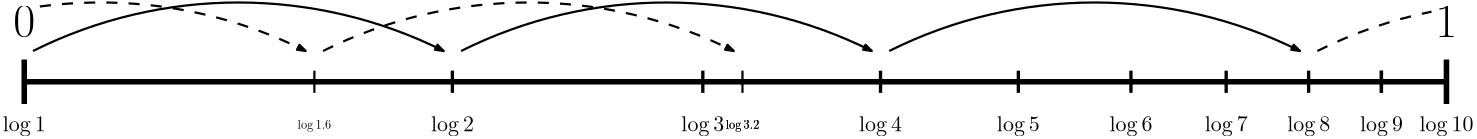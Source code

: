 <?xml version="1.0"?>
<!DOCTYPE ipe SYSTEM "ipe.dtd">
<ipe version="70206" creator="Ipe 7.2.7">
<info created="D:20180718124012" modified="D:20180824140507"/>
<ipestyle name="basic">
<symbol name="arrow/arc(spx)">
<path stroke="sym-stroke" fill="sym-stroke" pen="sym-pen">
0 0 m
-1 0.333 l
-1 -0.333 l
h
</path>
</symbol>
<symbol name="arrow/farc(spx)">
<path stroke="sym-stroke" fill="white" pen="sym-pen">
0 0 m
-1 0.333 l
-1 -0.333 l
h
</path>
</symbol>
<symbol name="arrow/ptarc(spx)">
<path stroke="sym-stroke" fill="sym-stroke" pen="sym-pen">
0 0 m
-1 0.333 l
-0.8 0 l
-1 -0.333 l
h
</path>
</symbol>
<symbol name="arrow/fptarc(spx)">
<path stroke="sym-stroke" fill="white" pen="sym-pen">
0 0 m
-1 0.333 l
-0.8 0 l
-1 -0.333 l
h
</path>
</symbol>
<symbol name="mark/circle(sx)" transformations="translations">
<path fill="sym-stroke">
0.6 0 0 0.6 0 0 e
0.4 0 0 0.4 0 0 e
</path>
</symbol>
<symbol name="mark/disk(sx)" transformations="translations">
<path fill="sym-stroke">
0.6 0 0 0.6 0 0 e
</path>
</symbol>
<symbol name="mark/fdisk(sfx)" transformations="translations">
<group>
<path fill="sym-fill">
0.5 0 0 0.5 0 0 e
</path>
<path fill="sym-stroke" fillrule="eofill">
0.6 0 0 0.6 0 0 e
0.4 0 0 0.4 0 0 e
</path>
</group>
</symbol>
<symbol name="mark/box(sx)" transformations="translations">
<path fill="sym-stroke" fillrule="eofill">
-0.6 -0.6 m
0.6 -0.6 l
0.6 0.6 l
-0.6 0.6 l
h
-0.4 -0.4 m
0.4 -0.4 l
0.4 0.4 l
-0.4 0.4 l
h
</path>
</symbol>
<symbol name="mark/square(sx)" transformations="translations">
<path fill="sym-stroke">
-0.6 -0.6 m
0.6 -0.6 l
0.6 0.6 l
-0.6 0.6 l
h
</path>
</symbol>
<symbol name="mark/fsquare(sfx)" transformations="translations">
<group>
<path fill="sym-fill">
-0.5 -0.5 m
0.5 -0.5 l
0.5 0.5 l
-0.5 0.5 l
h
</path>
<path fill="sym-stroke" fillrule="eofill">
-0.6 -0.6 m
0.6 -0.6 l
0.6 0.6 l
-0.6 0.6 l
h
-0.4 -0.4 m
0.4 -0.4 l
0.4 0.4 l
-0.4 0.4 l
h
</path>
</group>
</symbol>
<symbol name="mark/cross(sx)" transformations="translations">
<group>
<path fill="sym-stroke">
-0.43 -0.57 m
0.57 0.43 l
0.43 0.57 l
-0.57 -0.43 l
h
</path>
<path fill="sym-stroke">
-0.43 0.57 m
0.57 -0.43 l
0.43 -0.57 l
-0.57 0.43 l
h
</path>
</group>
</symbol>
<symbol name="arrow/fnormal(spx)">
<path stroke="sym-stroke" fill="white" pen="sym-pen">
0 0 m
-1 0.333 l
-1 -0.333 l
h
</path>
</symbol>
<symbol name="arrow/pointed(spx)">
<path stroke="sym-stroke" fill="sym-stroke" pen="sym-pen">
0 0 m
-1 0.333 l
-0.8 0 l
-1 -0.333 l
h
</path>
</symbol>
<symbol name="arrow/fpointed(spx)">
<path stroke="sym-stroke" fill="white" pen="sym-pen">
0 0 m
-1 0.333 l
-0.8 0 l
-1 -0.333 l
h
</path>
</symbol>
<symbol name="arrow/linear(spx)">
<path stroke="sym-stroke" pen="sym-pen">
-1 0.333 m
0 0 l
-1 -0.333 l
</path>
</symbol>
<symbol name="arrow/fdouble(spx)">
<path stroke="sym-stroke" fill="white" pen="sym-pen">
0 0 m
-1 0.333 l
-1 -0.333 l
h
-1 0 m
-2 0.333 l
-2 -0.333 l
h
</path>
</symbol>
<symbol name="arrow/double(spx)">
<path stroke="sym-stroke" fill="sym-stroke" pen="sym-pen">
0 0 m
-1 0.333 l
-1 -0.333 l
h
-1 0 m
-2 0.333 l
-2 -0.333 l
h
</path>
</symbol>
<pen name="heavier" value="0.8"/>
<pen name="fat" value="1.2"/>
<pen name="ultrafat" value="2"/>
<symbolsize name="large" value="5"/>
<symbolsize name="small" value="2"/>
<symbolsize name="tiny" value="1.1"/>
<arrowsize name="large" value="10"/>
<arrowsize name="small" value="5"/>
<arrowsize name="tiny" value="3"/>
<color name="red" value="1 0 0"/>
<color name="green" value="0 1 0"/>
<color name="blue" value="0 0 1"/>
<color name="yellow" value="1 1 0"/>
<color name="orange" value="1 0.647 0"/>
<color name="gold" value="1 0.843 0"/>
<color name="purple" value="0.627 0.125 0.941"/>
<color name="gray" value="0.745"/>
<color name="brown" value="0.647 0.165 0.165"/>
<color name="navy" value="0 0 0.502"/>
<color name="pink" value="1 0.753 0.796"/>
<color name="seagreen" value="0.18 0.545 0.341"/>
<color name="turquoise" value="0.251 0.878 0.816"/>
<color name="violet" value="0.933 0.51 0.933"/>
<color name="darkblue" value="0 0 0.545"/>
<color name="darkcyan" value="0 0.545 0.545"/>
<color name="darkgray" value="0.663"/>
<color name="darkgreen" value="0 0.392 0"/>
<color name="darkmagenta" value="0.545 0 0.545"/>
<color name="darkorange" value="1 0.549 0"/>
<color name="darkred" value="0.545 0 0"/>
<color name="lightblue" value="0.678 0.847 0.902"/>
<color name="lightcyan" value="0.878 1 1"/>
<color name="lightgray" value="0.827"/>
<color name="lightgreen" value="0.565 0.933 0.565"/>
<color name="lightyellow" value="1 1 0.878"/>
<dashstyle name="dashed" value="[4] 0"/>
<dashstyle name="dotted" value="[1 3] 0"/>
<dashstyle name="dash dotted" value="[4 2 1 2] 0"/>
<dashstyle name="dash dot dotted" value="[4 2 1 2 1 2] 0"/>
<textsize name="large" value="\large"/>
<textsize name="Large" value="\Large"/>
<textsize name="LARGE" value="\LARGE"/>
<textsize name="huge" value="\huge"/>
<textsize name="Huge" value="\Huge"/>
<textsize name="small" value="\small"/>
<textsize name="footnote" value="\footnotesize"/>
<textsize name="tiny" value="\tiny"/>
<textstyle name="center" begin="\begin{center}" end="\end{center}"/>
<textstyle name="itemize" begin="\begin{itemize}" end="\end{itemize}"/>
<textstyle name="item" begin="\begin{itemize}\item{}" end="\end{itemize}"/>
<gridsize name="4 pts" value="4"/>
<gridsize name="8 pts (~3 mm)" value="8"/>
<gridsize name="16 pts (~6 mm)" value="16"/>
<gridsize name="32 pts (~12 mm)" value="32"/>
<gridsize name="10 pts (~3.5 mm)" value="10"/>
<gridsize name="20 pts (~7 mm)" value="20"/>
<gridsize name="14 pts (~5 mm)" value="14"/>
<gridsize name="28 pts (~10 mm)" value="28"/>
<gridsize name="56 pts (~20 mm)" value="56"/>
<anglesize name="90 deg" value="90"/>
<anglesize name="60 deg" value="60"/>
<anglesize name="45 deg" value="45"/>
<anglesize name="30 deg" value="30"/>
<anglesize name="22.5 deg" value="22.5"/>
<opacity name="10%" value="0.1"/>
<opacity name="30%" value="0.3"/>
<opacity name="50%" value="0.5"/>
<opacity name="75%" value="0.75"/>
<tiling name="falling" angle="-60" step="4" width="1"/>
<tiling name="rising" angle="30" step="4" width="1"/>
</ipestyle>
<page>
<layer name="alpha"/>
<view layers="alpha" active="alpha"/>
<path layer="alpha" stroke="black" pen="ultrafat">
64 576 m
576 576 l
</path>
<path stroke="black" pen="ultrafat">
64 584 m
64 568 l
</path>
<path stroke="black" pen="ultrafat">
576 584 m
576 568 l
</path>
<text matrix="0.792458 0 0 0.792458 528.258 114.417" pos="48 560" stroke="black" type="label" width="24.492" height="6.926" depth="1.93" valign="baseline" style="math">\log 10</text>
<path matrix="1 0 0 1 -5.87264 0" stroke="black" pen="fat">
224 580 m
224 572 l
</path>
<path matrix="1 0 0 1 84.2861 0" stroke="black" pen="fat">
224 580 m
224 572 l
</path>
<path matrix="1 0 0 1 148.255 0" stroke="black" pen="fat">
224 580 m
224 572 l
</path>
<path matrix="1 0 0 1 197.873 0" stroke="black" pen="fat">
224 580 m
224 572 l
</path>
<path matrix="1 0 0 1 238.413 0" stroke="black" pen="fat">
224 580 m
224 572 l
</path>
<path matrix="1 0 0 1 272.69 0" stroke="black" pen="fat">
224 580 m
224 572 l
</path>
<path matrix="1 0 0 1 302.382 0" stroke="black" pen="fat">
224 580 m
224 572 l
</path>
<path matrix="1 0 0 1 328.572 0" stroke="black" pen="fat">
224 580 m
224 572 l
</path>
<path matrix="1 0 0 1 328.572 0" stroke="black" pen="fat">
224 580 m
224 572 l
</path>
<text matrix="1 0 0 1 12.0525 32" transformations="translations" pos="48 560" stroke="black" type="label" width="7.895" height="11.097" depth="0" valign="baseline" size="LARGE" style="math">0</text>
<text matrix="1 0 0 1 524 32" transformations="translations" pos="48 560" stroke="black" type="label" width="7.895" height="11.097" depth="0" valign="baseline" size="LARGE" style="math">1</text>
<text matrix="0.792458 0 0 0.792458 506.804 114.417" pos="48 560" stroke="black" type="label" width="19.51" height="6.926" depth="1.93" valign="baseline" style="math">\log 9</text>
<text matrix="0.792458 0 0 0.792458 480.614 114.417" pos="48 560" stroke="black" type="label" width="19.51" height="6.926" depth="1.93" valign="baseline" style="math">\log 8</text>
<text matrix="0.792458 0 0 0.792458 450.922 114.417" pos="48 560" stroke="black" type="label" width="19.51" height="6.926" depth="1.93" valign="baseline" style="math">\log 7</text>
<text matrix="0.792458 0 0 0.792458 416.645 114.417" pos="48 560" stroke="black" type="label" width="19.51" height="6.926" depth="1.93" valign="baseline" style="math">\log 6</text>
<text matrix="0.792458 0 0 0.792458 376.104 114.417" pos="48 560" stroke="black" type="label" width="19.51" height="6.926" depth="1.93" valign="baseline" style="math">\log 5</text>
<text matrix="0.792458 0 0 0.792458 326.486 114.417" pos="48 560" stroke="black" type="label" width="19.51" height="6.926" depth="1.93" valign="baseline" style="math">\log 4</text>
<text matrix="0.792458 0 0 0.792458 262.518 114.417" pos="48 560" stroke="black" type="label" width="19.51" height="6.926" depth="1.93" valign="baseline" style="math">\log 3</text>
<text matrix="0.792458 0 0 0.792458 172.359 114.417" pos="48 560" stroke="black" type="label" width="19.51" height="6.926" depth="1.93" valign="baseline" style="math">\log 2</text>
<text matrix="0.792458 0 0 0.792458 18.2316 114.417" pos="48 560" stroke="black" type="label" width="19.51" height="6.926" depth="1.93" valign="baseline" style="math">\log 1</text>
<path matrix="1.05 0 0 1.05 -5.93632 -38.6944" stroke="black" pen="heavier" arrow="normal/tiny">
69.6 595.979 m
157.419 0 0 -157.419 140 455.179 210.4 595.979 a
</path>
<path matrix="1.05 0 0 1.05 148.191 -38.6944" stroke="black" pen="heavier" arrow="normal/tiny">
69.6 595.979 m
157.419 0 0 -157.419 140 455.179 210.4 595.979 a
</path>
<path matrix="1.05 0 0 1.05 302.318 -38.6944" stroke="black" pen="heavier" arrow="normal/tiny">
69.6 595.979 m
157.419 0 0 -157.419 140 455.179 210.4 595.979 a
</path>
<path stroke="black" dash="dashed" pen="heavier">
529.526 587.083 m
165.29 0 0 -165.29 603.446 439.243 570.605 601.238 a
</path>
<path matrix="1 0 0 1 -55.552 0" stroke="black" pen="heavier">
224 580 m
224 572 l
</path>
<text matrix="0.443777 0 0 0.443777 141.098 310.55" pos="48 560" stroke="black" type="label" width="27.259" height="6.926" depth="1.93" valign="baseline" style="math">\log 1.6</text>
<path stroke="black" dash="dashed" pen="heavier" arrow="normal/tiny">
69.6148 603.094 m
165.29 0 0 -165.29 91.3843 439.243 165.304 587.083 a
</path>
<path matrix="0.505 0 0 0.505 31.68 285.12" stroke="black" pen="heavier">
64 576 m
576 576 l
</path>
<path matrix="1 0 0 1 98.56 0" stroke="black" pen="heavier">
224 580 m
224 572 l
</path>
<text matrix="0.443777 0 0 0.443777 295.21 310.55" pos="48 560" stroke="black" type="label" width="27.259" height="6.926" depth="1.93" valign="baseline" style="math">\log 3.2</text>
<path matrix="1.05 0 0 1.05 98.4963 -38.6944" stroke="black" dash="dashed" pen="heavier" arrow="normal/tiny">
69.6 595.979 m
157.419 0 0 -157.419 140 455.179 210.4 595.979 a
</path>
<text matrix="0.443777 0 0 0.443777 295.21 310.55" pos="48 560" stroke="black" type="label" width="27.259" height="6.926" depth="1.93" valign="baseline" style="math">\log 3.2</text>
</page>
</ipe>

